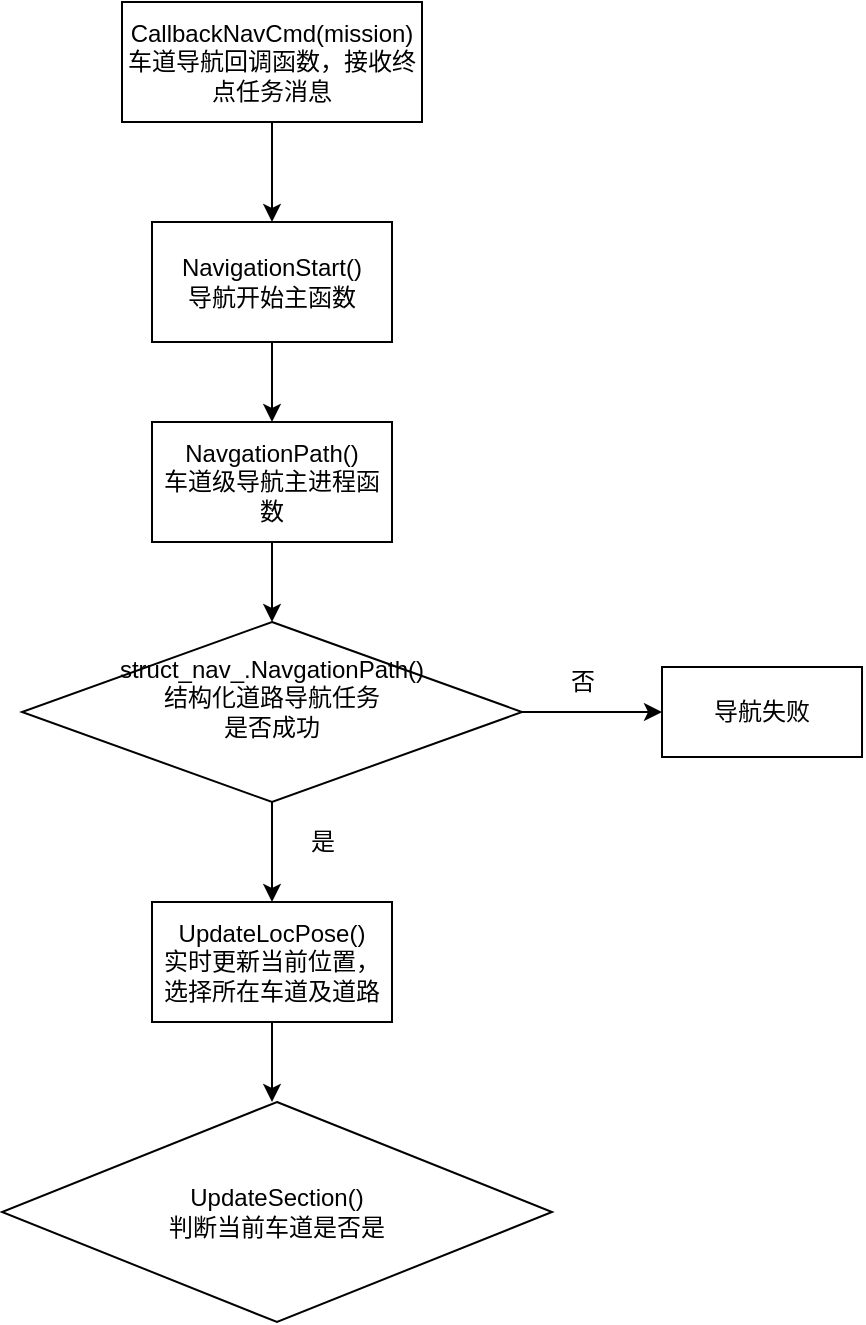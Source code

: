<mxfile version="16.5.4" type="github">
  <diagram id="1GtBn0aFqDrYAGzryYMK" name="Page-1">
    <mxGraphModel dx="1099" dy="799" grid="1" gridSize="10" guides="1" tooltips="1" connect="1" arrows="1" fold="1" page="1" pageScale="1" pageWidth="1654" pageHeight="2336" math="0" shadow="0">
      <root>
        <mxCell id="0" />
        <mxCell id="1" parent="0" />
        <mxCell id="bADBpg7-ClzOq8nuIWlr-3" value="" style="edgeStyle=orthogonalEdgeStyle;rounded=0;orthogonalLoop=1;jettySize=auto;html=1;" edge="1" parent="1" source="bADBpg7-ClzOq8nuIWlr-1" target="bADBpg7-ClzOq8nuIWlr-2">
          <mxGeometry relative="1" as="geometry" />
        </mxCell>
        <mxCell id="bADBpg7-ClzOq8nuIWlr-1" value="&lt;div&gt;CallbackNavCmd(mission)&lt;/div&gt;&lt;div&gt;车道导航回调函数，接收终点任务消息&lt;br&gt;&lt;/div&gt;" style="rounded=0;whiteSpace=wrap;html=1;" vertex="1" parent="1">
          <mxGeometry x="480" y="210" width="150" height="60" as="geometry" />
        </mxCell>
        <mxCell id="bADBpg7-ClzOq8nuIWlr-5" value="" style="edgeStyle=orthogonalEdgeStyle;rounded=0;orthogonalLoop=1;jettySize=auto;html=1;" edge="1" parent="1" source="bADBpg7-ClzOq8nuIWlr-2">
          <mxGeometry relative="1" as="geometry">
            <mxPoint x="555" y="420" as="targetPoint" />
          </mxGeometry>
        </mxCell>
        <mxCell id="bADBpg7-ClzOq8nuIWlr-2" value="&lt;div&gt;NavigationStart()&lt;/div&gt;&lt;div&gt;导航开始主函数&lt;br&gt;&lt;/div&gt;" style="whiteSpace=wrap;html=1;rounded=0;" vertex="1" parent="1">
          <mxGeometry x="495" y="320" width="120" height="60" as="geometry" />
        </mxCell>
        <mxCell id="bADBpg7-ClzOq8nuIWlr-8" value="" style="edgeStyle=orthogonalEdgeStyle;rounded=0;orthogonalLoop=1;jettySize=auto;html=1;" edge="1" parent="1" source="bADBpg7-ClzOq8nuIWlr-6">
          <mxGeometry relative="1" as="geometry">
            <mxPoint x="555" y="520" as="targetPoint" />
          </mxGeometry>
        </mxCell>
        <mxCell id="bADBpg7-ClzOq8nuIWlr-6" value="&lt;div&gt;NavgationPath()&lt;/div&gt;&lt;div&gt;车道级导航主进程函数&lt;br&gt;&lt;/div&gt;" style="rounded=0;whiteSpace=wrap;html=1;" vertex="1" parent="1">
          <mxGeometry x="495" y="420" width="120" height="60" as="geometry" />
        </mxCell>
        <mxCell id="bADBpg7-ClzOq8nuIWlr-11" value="" style="edgeStyle=orthogonalEdgeStyle;rounded=0;orthogonalLoop=1;jettySize=auto;html=1;" edge="1" parent="1" source="bADBpg7-ClzOq8nuIWlr-9" target="bADBpg7-ClzOq8nuIWlr-10">
          <mxGeometry relative="1" as="geometry" />
        </mxCell>
        <mxCell id="bADBpg7-ClzOq8nuIWlr-14" value="" style="edgeStyle=orthogonalEdgeStyle;rounded=0;orthogonalLoop=1;jettySize=auto;html=1;" edge="1" parent="1" source="bADBpg7-ClzOq8nuIWlr-9" target="bADBpg7-ClzOq8nuIWlr-13">
          <mxGeometry relative="1" as="geometry" />
        </mxCell>
        <mxCell id="bADBpg7-ClzOq8nuIWlr-9" value="&lt;div&gt;struct_nav_.NavgationPath()&lt;/div&gt;&lt;div&gt;结构化道路导航任务&lt;/div&gt;&lt;div&gt;是否成功&lt;br&gt;&lt;/div&gt;&lt;div&gt;&lt;br&gt;&lt;/div&gt;" style="rhombus;whiteSpace=wrap;html=1;" vertex="1" parent="1">
          <mxGeometry x="430" y="520" width="250" height="90" as="geometry" />
        </mxCell>
        <mxCell id="bADBpg7-ClzOq8nuIWlr-10" value="导航失败" style="whiteSpace=wrap;html=1;" vertex="1" parent="1">
          <mxGeometry x="750" y="542.5" width="100.01" height="45" as="geometry" />
        </mxCell>
        <mxCell id="bADBpg7-ClzOq8nuIWlr-12" value="否" style="text;html=1;align=center;verticalAlign=middle;resizable=0;points=[];autosize=1;strokeColor=none;fillColor=none;" vertex="1" parent="1">
          <mxGeometry x="695" y="540" width="30" height="20" as="geometry" />
        </mxCell>
        <mxCell id="bADBpg7-ClzOq8nuIWlr-18" value="" style="edgeStyle=orthogonalEdgeStyle;rounded=0;orthogonalLoop=1;jettySize=auto;html=1;" edge="1" parent="1" source="bADBpg7-ClzOq8nuIWlr-13">
          <mxGeometry relative="1" as="geometry">
            <mxPoint x="555" y="760" as="targetPoint" />
          </mxGeometry>
        </mxCell>
        <mxCell id="bADBpg7-ClzOq8nuIWlr-13" value="&lt;div&gt;UpdateLocPose()&lt;/div&gt;&lt;div&gt;实时更新当前位置，选择所在车道及道路&lt;br&gt;&lt;/div&gt;" style="whiteSpace=wrap;html=1;" vertex="1" parent="1">
          <mxGeometry x="495" y="660" width="120" height="60" as="geometry" />
        </mxCell>
        <mxCell id="bADBpg7-ClzOq8nuIWlr-16" value="是" style="text;html=1;align=center;verticalAlign=middle;resizable=0;points=[];autosize=1;strokeColor=none;fillColor=none;" vertex="1" parent="1">
          <mxGeometry x="565" y="620" width="30" height="20" as="geometry" />
        </mxCell>
        <mxCell id="bADBpg7-ClzOq8nuIWlr-19" value="&lt;div&gt;UpdateSection()&lt;/div&gt;&lt;div&gt;判断当前车道是否是&lt;br&gt;&lt;/div&gt;" style="rhombus;whiteSpace=wrap;html=1;" vertex="1" parent="1">
          <mxGeometry x="420" y="760" width="275" height="110" as="geometry" />
        </mxCell>
      </root>
    </mxGraphModel>
  </diagram>
</mxfile>
